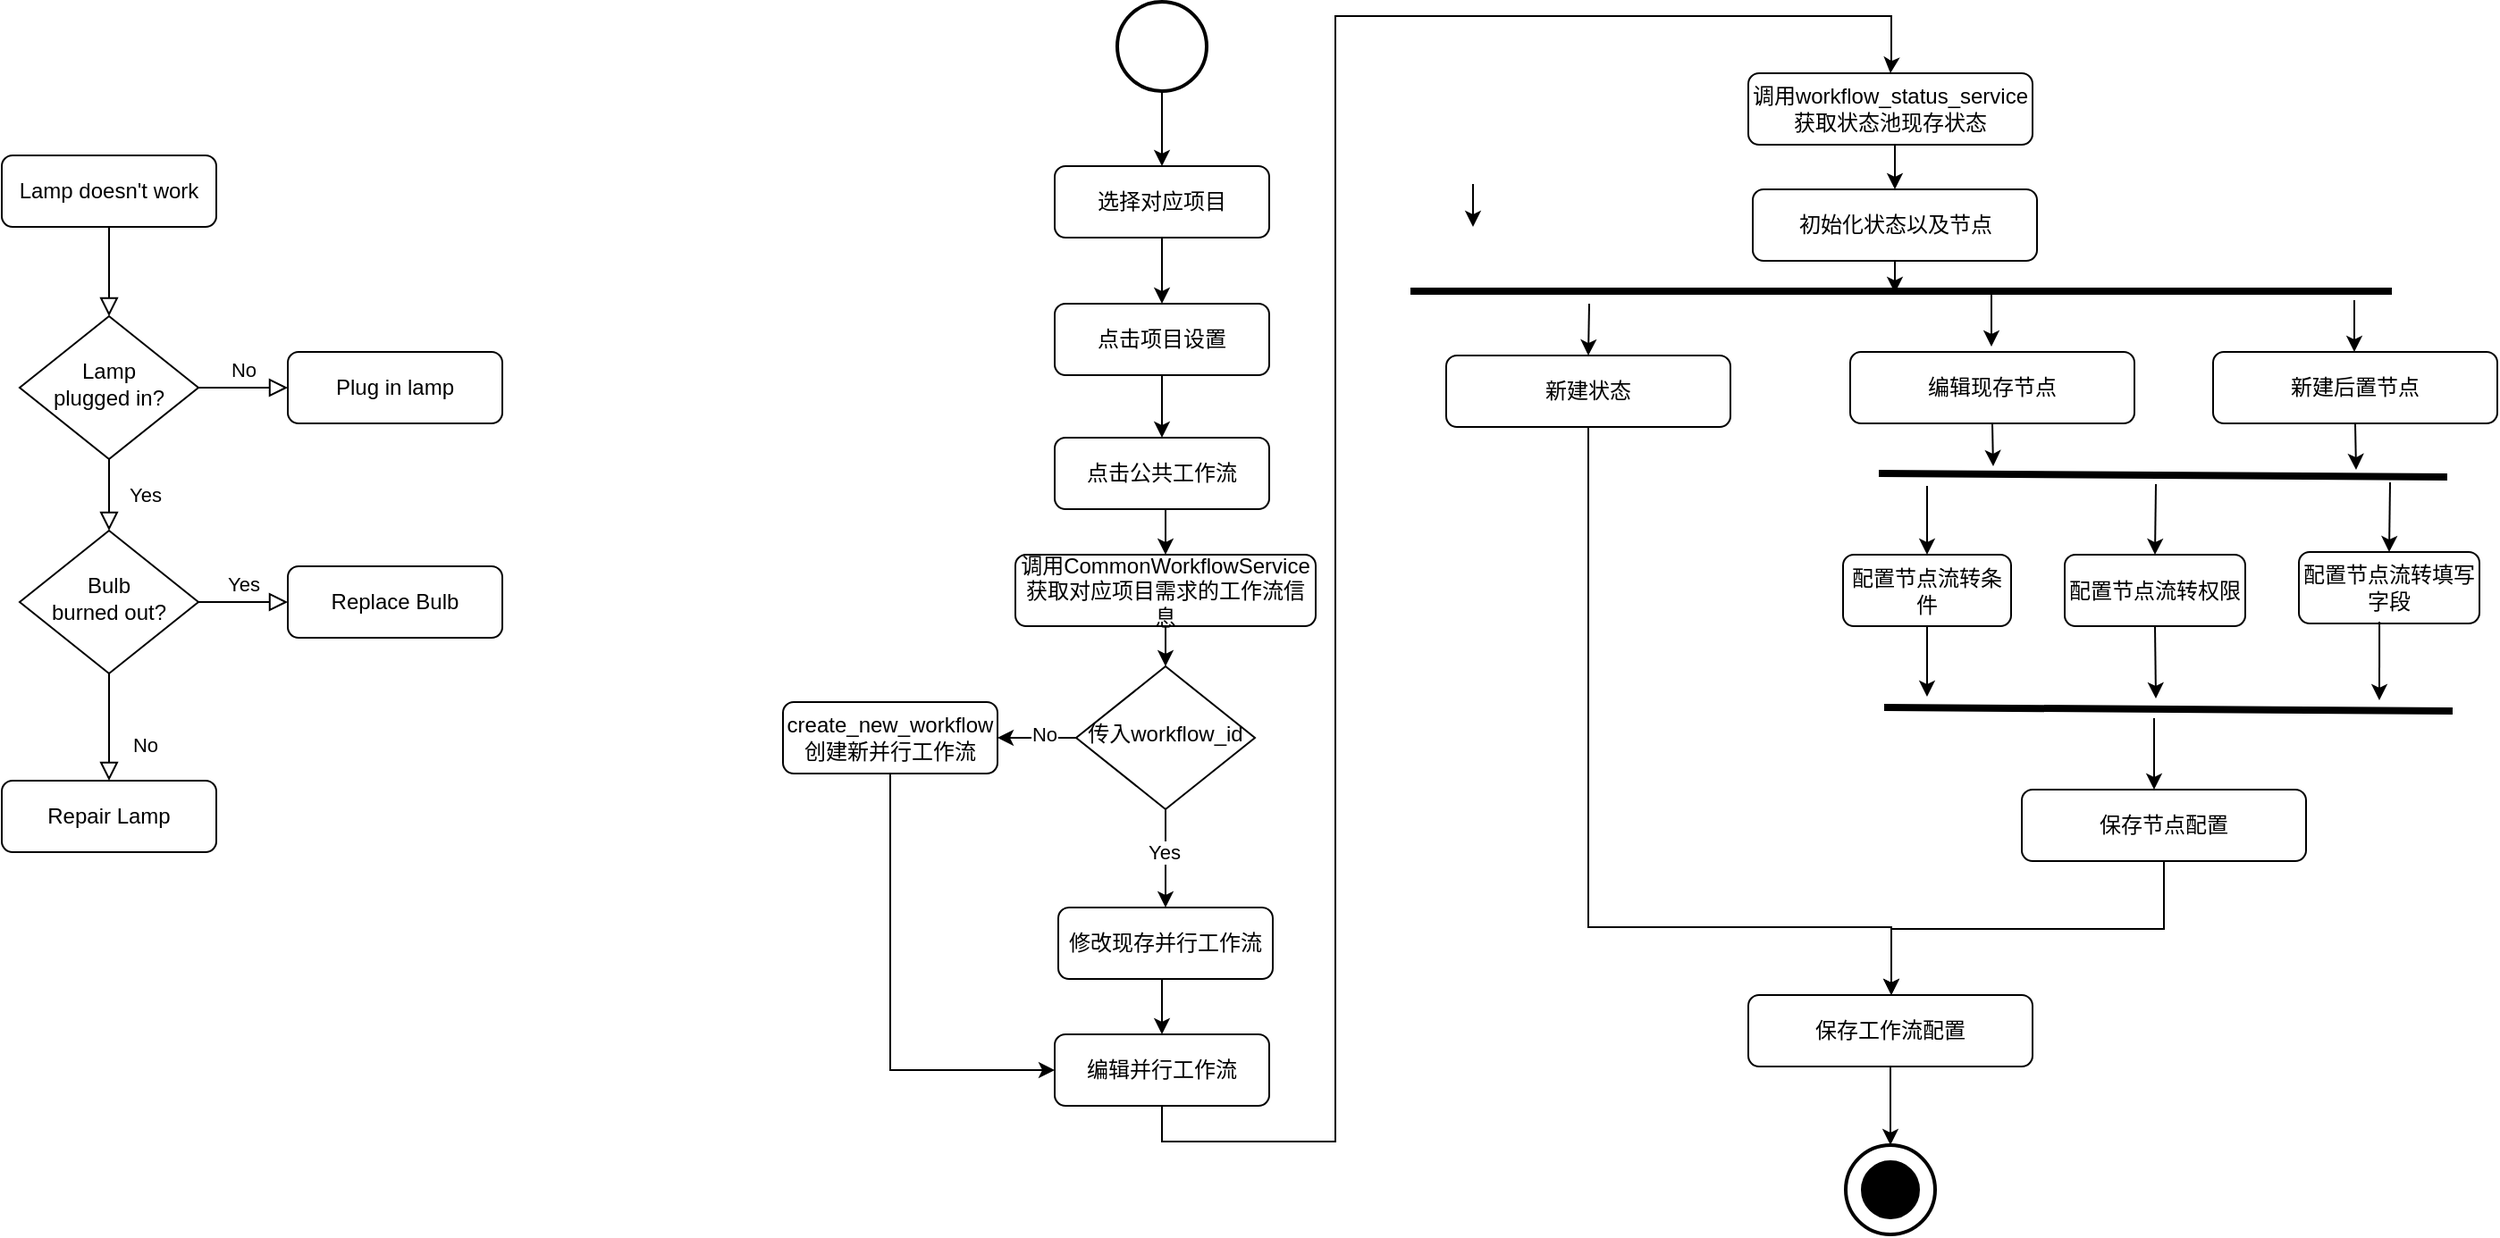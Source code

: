 <mxfile version="26.0.16">
  <diagram id="C5RBs43oDa-KdzZeNtuy" name="Page-1">
    <mxGraphModel dx="1306" dy="1225" grid="0" gridSize="10" guides="1" tooltips="1" connect="1" arrows="1" fold="1" page="0" pageScale="1" pageWidth="827" pageHeight="1169" math="0" shadow="0">
      <root>
        <mxCell id="WIyWlLk6GJQsqaUBKTNV-0" />
        <mxCell id="WIyWlLk6GJQsqaUBKTNV-1" parent="WIyWlLk6GJQsqaUBKTNV-0" />
        <mxCell id="ijvyQktE0aWH16FiOcsG-1" value="" style="strokeWidth=2;html=1;shape=mxgraph.flowchart.start_2;whiteSpace=wrap;aspect=fixed;" parent="WIyWlLk6GJQsqaUBKTNV-1" vertex="1">
          <mxGeometry x="1191.5" y="634" width="50" height="50" as="geometry" />
        </mxCell>
        <mxCell id="WIyWlLk6GJQsqaUBKTNV-2" value="" style="rounded=0;html=1;jettySize=auto;orthogonalLoop=1;fontSize=11;endArrow=block;endFill=0;endSize=8;strokeWidth=1;shadow=0;labelBackgroundColor=none;edgeStyle=orthogonalEdgeStyle;" parent="WIyWlLk6GJQsqaUBKTNV-1" source="WIyWlLk6GJQsqaUBKTNV-3" target="WIyWlLk6GJQsqaUBKTNV-6" edge="1">
          <mxGeometry relative="1" as="geometry" />
        </mxCell>
        <mxCell id="WIyWlLk6GJQsqaUBKTNV-3" value="Lamp doesn&#39;t work" style="rounded=1;whiteSpace=wrap;html=1;fontSize=12;glass=0;strokeWidth=1;shadow=0;" parent="WIyWlLk6GJQsqaUBKTNV-1" vertex="1">
          <mxGeometry x="160" y="80" width="120" height="40" as="geometry" />
        </mxCell>
        <mxCell id="WIyWlLk6GJQsqaUBKTNV-4" value="Yes" style="rounded=0;html=1;jettySize=auto;orthogonalLoop=1;fontSize=11;endArrow=block;endFill=0;endSize=8;strokeWidth=1;shadow=0;labelBackgroundColor=none;edgeStyle=orthogonalEdgeStyle;" parent="WIyWlLk6GJQsqaUBKTNV-1" source="WIyWlLk6GJQsqaUBKTNV-6" target="WIyWlLk6GJQsqaUBKTNV-10" edge="1">
          <mxGeometry y="20" relative="1" as="geometry">
            <mxPoint as="offset" />
          </mxGeometry>
        </mxCell>
        <mxCell id="WIyWlLk6GJQsqaUBKTNV-5" value="No" style="edgeStyle=orthogonalEdgeStyle;rounded=0;html=1;jettySize=auto;orthogonalLoop=1;fontSize=11;endArrow=block;endFill=0;endSize=8;strokeWidth=1;shadow=0;labelBackgroundColor=none;" parent="WIyWlLk6GJQsqaUBKTNV-1" source="WIyWlLk6GJQsqaUBKTNV-6" target="WIyWlLk6GJQsqaUBKTNV-7" edge="1">
          <mxGeometry y="10" relative="1" as="geometry">
            <mxPoint as="offset" />
          </mxGeometry>
        </mxCell>
        <mxCell id="WIyWlLk6GJQsqaUBKTNV-6" value="Lamp&lt;br&gt;plugged in?" style="rhombus;whiteSpace=wrap;html=1;shadow=0;fontFamily=Helvetica;fontSize=12;align=center;strokeWidth=1;spacing=6;spacingTop=-4;" parent="WIyWlLk6GJQsqaUBKTNV-1" vertex="1">
          <mxGeometry x="170" y="170" width="100" height="80" as="geometry" />
        </mxCell>
        <mxCell id="WIyWlLk6GJQsqaUBKTNV-7" value="Plug in lamp" style="rounded=1;whiteSpace=wrap;html=1;fontSize=12;glass=0;strokeWidth=1;shadow=0;" parent="WIyWlLk6GJQsqaUBKTNV-1" vertex="1">
          <mxGeometry x="320" y="190" width="120" height="40" as="geometry" />
        </mxCell>
        <mxCell id="WIyWlLk6GJQsqaUBKTNV-8" value="No" style="rounded=0;html=1;jettySize=auto;orthogonalLoop=1;fontSize=11;endArrow=block;endFill=0;endSize=8;strokeWidth=1;shadow=0;labelBackgroundColor=none;edgeStyle=orthogonalEdgeStyle;" parent="WIyWlLk6GJQsqaUBKTNV-1" source="WIyWlLk6GJQsqaUBKTNV-10" target="WIyWlLk6GJQsqaUBKTNV-11" edge="1">
          <mxGeometry x="0.333" y="20" relative="1" as="geometry">
            <mxPoint as="offset" />
          </mxGeometry>
        </mxCell>
        <mxCell id="WIyWlLk6GJQsqaUBKTNV-9" value="Yes" style="edgeStyle=orthogonalEdgeStyle;rounded=0;html=1;jettySize=auto;orthogonalLoop=1;fontSize=11;endArrow=block;endFill=0;endSize=8;strokeWidth=1;shadow=0;labelBackgroundColor=none;" parent="WIyWlLk6GJQsqaUBKTNV-1" source="WIyWlLk6GJQsqaUBKTNV-10" target="WIyWlLk6GJQsqaUBKTNV-12" edge="1">
          <mxGeometry y="10" relative="1" as="geometry">
            <mxPoint as="offset" />
          </mxGeometry>
        </mxCell>
        <mxCell id="WIyWlLk6GJQsqaUBKTNV-10" value="Bulb&lt;br&gt;burned out?" style="rhombus;whiteSpace=wrap;html=1;shadow=0;fontFamily=Helvetica;fontSize=12;align=center;strokeWidth=1;spacing=6;spacingTop=-4;" parent="WIyWlLk6GJQsqaUBKTNV-1" vertex="1">
          <mxGeometry x="170" y="290" width="100" height="80" as="geometry" />
        </mxCell>
        <mxCell id="WIyWlLk6GJQsqaUBKTNV-11" value="Repair Lamp" style="rounded=1;whiteSpace=wrap;html=1;fontSize=12;glass=0;strokeWidth=1;shadow=0;" parent="WIyWlLk6GJQsqaUBKTNV-1" vertex="1">
          <mxGeometry x="160" y="430" width="120" height="40" as="geometry" />
        </mxCell>
        <mxCell id="WIyWlLk6GJQsqaUBKTNV-12" value="Replace Bulb" style="rounded=1;whiteSpace=wrap;html=1;fontSize=12;glass=0;strokeWidth=1;shadow=0;" parent="WIyWlLk6GJQsqaUBKTNV-1" vertex="1">
          <mxGeometry x="320" y="310" width="120" height="40" as="geometry" />
        </mxCell>
        <mxCell id="ijvyQktE0aWH16FiOcsG-3" style="edgeStyle=orthogonalEdgeStyle;rounded=0;orthogonalLoop=1;jettySize=auto;html=1;exitX=0.5;exitY=1;exitDx=0;exitDy=0;exitPerimeter=0;entryX=0.5;entryY=0;entryDx=0;entryDy=0;" parent="WIyWlLk6GJQsqaUBKTNV-1" source="ijvyQktE0aWH16FiOcsG-4" target="ijvyQktE0aWH16FiOcsG-6" edge="1">
          <mxGeometry relative="1" as="geometry" />
        </mxCell>
        <mxCell id="ijvyQktE0aWH16FiOcsG-4" value="" style="strokeWidth=2;html=1;shape=mxgraph.flowchart.start_2;whiteSpace=wrap;aspect=fixed;" parent="WIyWlLk6GJQsqaUBKTNV-1" vertex="1">
          <mxGeometry x="784" y="-6" width="50" height="50" as="geometry" />
        </mxCell>
        <mxCell id="ijvyQktE0aWH16FiOcsG-5" style="edgeStyle=orthogonalEdgeStyle;rounded=0;orthogonalLoop=1;jettySize=auto;html=1;exitX=0.5;exitY=1;exitDx=0;exitDy=0;entryX=0.5;entryY=0;entryDx=0;entryDy=0;" parent="WIyWlLk6GJQsqaUBKTNV-1" source="ijvyQktE0aWH16FiOcsG-6" target="ijvyQktE0aWH16FiOcsG-8" edge="1">
          <mxGeometry relative="1" as="geometry" />
        </mxCell>
        <mxCell id="ijvyQktE0aWH16FiOcsG-6" value="选择对应项目" style="rounded=1;whiteSpace=wrap;html=1;fontSize=12;glass=0;strokeWidth=1;shadow=0;" parent="WIyWlLk6GJQsqaUBKTNV-1" vertex="1">
          <mxGeometry x="749" y="86" width="120" height="40" as="geometry" />
        </mxCell>
        <mxCell id="ijvyQktE0aWH16FiOcsG-7" style="edgeStyle=orthogonalEdgeStyle;rounded=0;orthogonalLoop=1;jettySize=auto;html=1;exitX=0.5;exitY=1;exitDx=0;exitDy=0;entryX=0.5;entryY=0;entryDx=0;entryDy=0;" parent="WIyWlLk6GJQsqaUBKTNV-1" source="ijvyQktE0aWH16FiOcsG-8" target="ijvyQktE0aWH16FiOcsG-10" edge="1">
          <mxGeometry relative="1" as="geometry" />
        </mxCell>
        <mxCell id="ijvyQktE0aWH16FiOcsG-8" value="点击项目设置" style="rounded=1;whiteSpace=wrap;html=1;fontSize=12;glass=0;strokeWidth=1;shadow=0;" parent="WIyWlLk6GJQsqaUBKTNV-1" vertex="1">
          <mxGeometry x="749" y="163" width="120" height="40" as="geometry" />
        </mxCell>
        <mxCell id="ijvyQktE0aWH16FiOcsG-9" style="edgeStyle=orthogonalEdgeStyle;rounded=0;orthogonalLoop=1;jettySize=auto;html=1;exitX=0.5;exitY=1;exitDx=0;exitDy=0;entryX=0.5;entryY=0;entryDx=0;entryDy=0;" parent="WIyWlLk6GJQsqaUBKTNV-1" source="ijvyQktE0aWH16FiOcsG-10" target="ijvyQktE0aWH16FiOcsG-18" edge="1">
          <mxGeometry relative="1" as="geometry" />
        </mxCell>
        <mxCell id="ijvyQktE0aWH16FiOcsG-10" value="点击公共工作流" style="rounded=1;whiteSpace=wrap;html=1;fontSize=12;glass=0;strokeWidth=1;shadow=0;" parent="WIyWlLk6GJQsqaUBKTNV-1" vertex="1">
          <mxGeometry x="749" y="238" width="120" height="40" as="geometry" />
        </mxCell>
        <mxCell id="ijvyQktE0aWH16FiOcsG-11" style="edgeStyle=orthogonalEdgeStyle;rounded=0;orthogonalLoop=1;jettySize=auto;html=1;exitX=0.5;exitY=1;exitDx=0;exitDy=0;entryX=0.5;entryY=0;entryDx=0;entryDy=0;" parent="WIyWlLk6GJQsqaUBKTNV-1" source="ijvyQktE0aWH16FiOcsG-12" edge="1" target="fLVtpyb-fq-U4lBU-cG4-1">
          <mxGeometry relative="1" as="geometry">
            <mxPoint x="1217" y="76" as="targetPoint" />
            <Array as="points">
              <mxPoint x="809" y="632" />
              <mxPoint x="906" y="632" />
              <mxPoint x="906" y="2" />
              <mxPoint x="1217" y="2" />
              <mxPoint x="1217" y="28" />
            </Array>
          </mxGeometry>
        </mxCell>
        <mxCell id="ijvyQktE0aWH16FiOcsG-12" value="编辑并行工作流" style="rounded=1;whiteSpace=wrap;html=1;fontSize=12;glass=0;strokeWidth=1;shadow=0;" parent="WIyWlLk6GJQsqaUBKTNV-1" vertex="1">
          <mxGeometry x="749" y="572" width="120" height="40" as="geometry" />
        </mxCell>
        <mxCell id="ijvyQktE0aWH16FiOcsG-13" style="edgeStyle=orthogonalEdgeStyle;rounded=0;orthogonalLoop=1;jettySize=auto;html=1;exitX=0.5;exitY=1;exitDx=0;exitDy=0;entryX=0;entryY=0.5;entryDx=0;entryDy=0;" parent="WIyWlLk6GJQsqaUBKTNV-1" source="ijvyQktE0aWH16FiOcsG-14" target="ijvyQktE0aWH16FiOcsG-12" edge="1">
          <mxGeometry relative="1" as="geometry" />
        </mxCell>
        <mxCell id="ijvyQktE0aWH16FiOcsG-14" value="create_new_workflow&lt;div&gt;创建新并行工作流&lt;/div&gt;" style="rounded=1;whiteSpace=wrap;html=1;fontSize=12;glass=0;strokeWidth=1;shadow=0;" parent="WIyWlLk6GJQsqaUBKTNV-1" vertex="1">
          <mxGeometry x="597" y="386" width="120" height="40" as="geometry" />
        </mxCell>
        <mxCell id="ijvyQktE0aWH16FiOcsG-15" style="edgeStyle=orthogonalEdgeStyle;rounded=0;orthogonalLoop=1;jettySize=auto;html=1;exitX=0.5;exitY=1;exitDx=0;exitDy=0;entryX=0.5;entryY=0;entryDx=0;entryDy=0;" parent="WIyWlLk6GJQsqaUBKTNV-1" source="ijvyQktE0aWH16FiOcsG-16" target="ijvyQktE0aWH16FiOcsG-12" edge="1">
          <mxGeometry relative="1" as="geometry" />
        </mxCell>
        <mxCell id="ijvyQktE0aWH16FiOcsG-16" value="修改现存并行工作流" style="rounded=1;whiteSpace=wrap;html=1;fontSize=12;glass=0;strokeWidth=1;shadow=0;" parent="WIyWlLk6GJQsqaUBKTNV-1" vertex="1">
          <mxGeometry x="751" y="501" width="120" height="40" as="geometry" />
        </mxCell>
        <mxCell id="ijvyQktE0aWH16FiOcsG-17" style="edgeStyle=orthogonalEdgeStyle;rounded=0;orthogonalLoop=1;jettySize=auto;html=1;exitX=0.5;exitY=1;exitDx=0;exitDy=0;entryX=0.5;entryY=0;entryDx=0;entryDy=0;" parent="WIyWlLk6GJQsqaUBKTNV-1" source="ijvyQktE0aWH16FiOcsG-18" target="ijvyQktE0aWH16FiOcsG-23" edge="1">
          <mxGeometry relative="1" as="geometry" />
        </mxCell>
        <mxCell id="ijvyQktE0aWH16FiOcsG-18" value="调用CommonWorkflowService获取对应项目需求的工作流信息" style="rounded=1;whiteSpace=wrap;html=1;fontSize=12;glass=0;strokeWidth=1;shadow=0;" parent="WIyWlLk6GJQsqaUBKTNV-1" vertex="1">
          <mxGeometry x="727" y="303.5" width="168" height="40" as="geometry" />
        </mxCell>
        <mxCell id="ijvyQktE0aWH16FiOcsG-19" style="edgeStyle=orthogonalEdgeStyle;rounded=0;orthogonalLoop=1;jettySize=auto;html=1;exitX=0.5;exitY=1;exitDx=0;exitDy=0;entryX=0.5;entryY=0;entryDx=0;entryDy=0;" parent="WIyWlLk6GJQsqaUBKTNV-1" source="ijvyQktE0aWH16FiOcsG-23" target="ijvyQktE0aWH16FiOcsG-16" edge="1">
          <mxGeometry relative="1" as="geometry" />
        </mxCell>
        <mxCell id="ijvyQktE0aWH16FiOcsG-20" value="Yes" style="edgeLabel;html=1;align=center;verticalAlign=middle;resizable=0;points=[];" parent="ijvyQktE0aWH16FiOcsG-19" vertex="1" connectable="0">
          <mxGeometry x="-0.127" y="-1" relative="1" as="geometry">
            <mxPoint as="offset" />
          </mxGeometry>
        </mxCell>
        <mxCell id="ijvyQktE0aWH16FiOcsG-21" style="edgeStyle=orthogonalEdgeStyle;rounded=0;orthogonalLoop=1;jettySize=auto;html=1;exitX=0;exitY=0.5;exitDx=0;exitDy=0;entryX=1;entryY=0.5;entryDx=0;entryDy=0;" parent="WIyWlLk6GJQsqaUBKTNV-1" source="ijvyQktE0aWH16FiOcsG-23" target="ijvyQktE0aWH16FiOcsG-14" edge="1">
          <mxGeometry relative="1" as="geometry" />
        </mxCell>
        <mxCell id="ijvyQktE0aWH16FiOcsG-22" value="No" style="edgeLabel;html=1;align=center;verticalAlign=middle;resizable=0;points=[];" parent="ijvyQktE0aWH16FiOcsG-21" vertex="1" connectable="0">
          <mxGeometry x="-0.16" y="-2" relative="1" as="geometry">
            <mxPoint as="offset" />
          </mxGeometry>
        </mxCell>
        <mxCell id="ijvyQktE0aWH16FiOcsG-23" value="传入workflow_id" style="rhombus;whiteSpace=wrap;html=1;shadow=0;fontFamily=Helvetica;fontSize=12;align=center;strokeWidth=1;spacing=6;spacingTop=-4;" parent="WIyWlLk6GJQsqaUBKTNV-1" vertex="1">
          <mxGeometry x="761" y="366" width="100" height="80" as="geometry" />
        </mxCell>
        <mxCell id="ijvyQktE0aWH16FiOcsG-24" value="" style="endArrow=none;html=1;rounded=0;strokeWidth=4;" parent="WIyWlLk6GJQsqaUBKTNV-1" edge="1">
          <mxGeometry width="50" height="50" relative="1" as="geometry">
            <mxPoint x="948" y="156" as="sourcePoint" />
            <mxPoint x="1497" y="156" as="targetPoint" />
          </mxGeometry>
        </mxCell>
        <mxCell id="ijvyQktE0aWH16FiOcsG-69" value="" style="endArrow=classic;html=1;rounded=0;entryX=0.5;entryY=0;entryDx=0;entryDy=0;exitX=0.5;exitY=1;exitDx=0;exitDy=0;entryPerimeter=0;" parent="WIyWlLk6GJQsqaUBKTNV-1" edge="1" target="ijvyQktE0aWH16FiOcsG-1" source="49A24pzIiJAgQysdjWnC-16">
          <mxGeometry width="50" height="50" relative="1" as="geometry">
            <mxPoint x="1218.7" y="604" as="sourcePoint" />
            <mxPoint x="1218.7" y="634" as="targetPoint" />
          </mxGeometry>
        </mxCell>
        <mxCell id="ijvyQktE0aWH16FiOcsG-72" value="" style="endArrow=classic;html=1;rounded=0;" parent="WIyWlLk6GJQsqaUBKTNV-1" edge="1">
          <mxGeometry width="50" height="50" relative="1" as="geometry">
            <mxPoint x="983" y="96" as="sourcePoint" />
            <mxPoint x="983" y="120" as="targetPoint" />
          </mxGeometry>
        </mxCell>
        <mxCell id="49A24pzIiJAgQysdjWnC-1" style="edgeStyle=orthogonalEdgeStyle;rounded=0;orthogonalLoop=1;jettySize=auto;html=1;exitX=0.5;exitY=1;exitDx=0;exitDy=0;" edge="1" parent="WIyWlLk6GJQsqaUBKTNV-1" source="fLVtpyb-fq-U4lBU-cG4-0">
          <mxGeometry relative="1" as="geometry">
            <mxPoint x="1219" y="157" as="targetPoint" />
          </mxGeometry>
        </mxCell>
        <mxCell id="fLVtpyb-fq-U4lBU-cG4-0" value="初始化状态以及节点" style="rounded=1;whiteSpace=wrap;html=1;fontSize=12;glass=0;strokeWidth=1;shadow=0;" parent="WIyWlLk6GJQsqaUBKTNV-1" vertex="1">
          <mxGeometry x="1139.5" y="99" width="159" height="40" as="geometry" />
        </mxCell>
        <mxCell id="49A24pzIiJAgQysdjWnC-0" style="edgeStyle=orthogonalEdgeStyle;rounded=0;orthogonalLoop=1;jettySize=auto;html=1;exitX=0.5;exitY=1;exitDx=0;exitDy=0;entryX=0.5;entryY=0;entryDx=0;entryDy=0;" edge="1" parent="WIyWlLk6GJQsqaUBKTNV-1" source="fLVtpyb-fq-U4lBU-cG4-1" target="fLVtpyb-fq-U4lBU-cG4-0">
          <mxGeometry relative="1" as="geometry" />
        </mxCell>
        <mxCell id="fLVtpyb-fq-U4lBU-cG4-1" value="调用workflow_status_service获取状态池现存状态" style="rounded=1;whiteSpace=wrap;html=1;fontSize=12;glass=0;strokeWidth=1;shadow=0;" parent="WIyWlLk6GJQsqaUBKTNV-1" vertex="1">
          <mxGeometry x="1137" y="34" width="159" height="40" as="geometry" />
        </mxCell>
        <mxCell id="fLVtpyb-fq-U4lBU-cG4-2" value="新建后置节点" style="rounded=1;whiteSpace=wrap;html=1;fontSize=12;glass=0;strokeWidth=1;shadow=0;" parent="WIyWlLk6GJQsqaUBKTNV-1" vertex="1">
          <mxGeometry x="1397" y="190" width="159" height="40" as="geometry" />
        </mxCell>
        <mxCell id="fLVtpyb-fq-U4lBU-cG4-3" value="编辑现存节点" style="rounded=1;whiteSpace=wrap;html=1;fontSize=12;glass=0;strokeWidth=1;shadow=0;" parent="WIyWlLk6GJQsqaUBKTNV-1" vertex="1">
          <mxGeometry x="1194" y="190" width="159" height="40" as="geometry" />
        </mxCell>
        <mxCell id="49A24pzIiJAgQysdjWnC-2" value="配置节点流转条件" style="rounded=1;whiteSpace=wrap;html=1;fontSize=12;glass=0;strokeWidth=1;shadow=0;" vertex="1" parent="WIyWlLk6GJQsqaUBKTNV-1">
          <mxGeometry x="1190" y="303.5" width="94" height="40" as="geometry" />
        </mxCell>
        <mxCell id="49A24pzIiJAgQysdjWnC-3" value="配置节点流转权限" style="rounded=1;whiteSpace=wrap;html=1;fontSize=12;glass=0;strokeWidth=1;shadow=0;" vertex="1" parent="WIyWlLk6GJQsqaUBKTNV-1">
          <mxGeometry x="1314" y="303.5" width="101" height="40" as="geometry" />
        </mxCell>
        <mxCell id="49A24pzIiJAgQysdjWnC-4" value="配置节点流转填写字段" style="rounded=1;whiteSpace=wrap;html=1;fontSize=12;glass=0;strokeWidth=1;shadow=0;" vertex="1" parent="WIyWlLk6GJQsqaUBKTNV-1">
          <mxGeometry x="1445" y="302" width="101" height="40" as="geometry" />
        </mxCell>
        <mxCell id="49A24pzIiJAgQysdjWnC-5" value="" style="endArrow=none;html=1;rounded=0;strokeWidth=4;" edge="1" parent="WIyWlLk6GJQsqaUBKTNV-1">
          <mxGeometry width="50" height="50" relative="1" as="geometry">
            <mxPoint x="1210" y="258" as="sourcePoint" />
            <mxPoint x="1528" y="260" as="targetPoint" />
          </mxGeometry>
        </mxCell>
        <mxCell id="49A24pzIiJAgQysdjWnC-6" value="" style="endArrow=classic;html=1;rounded=0;exitX=0.5;exitY=1;exitDx=0;exitDy=0;" edge="1" parent="WIyWlLk6GJQsqaUBKTNV-1" source="fLVtpyb-fq-U4lBU-cG4-3">
          <mxGeometry width="50" height="50" relative="1" as="geometry">
            <mxPoint x="1277" y="221" as="sourcePoint" />
            <mxPoint x="1274" y="254" as="targetPoint" />
          </mxGeometry>
        </mxCell>
        <mxCell id="49A24pzIiJAgQysdjWnC-7" value="" style="endArrow=classic;html=1;rounded=0;exitX=0.5;exitY=1;exitDx=0;exitDy=0;" edge="1" parent="WIyWlLk6GJQsqaUBKTNV-1" source="fLVtpyb-fq-U4lBU-cG4-2">
          <mxGeometry width="50" height="50" relative="1" as="geometry">
            <mxPoint x="1479" y="215" as="sourcePoint" />
            <mxPoint x="1477" y="256" as="targetPoint" />
          </mxGeometry>
        </mxCell>
        <mxCell id="49A24pzIiJAgQysdjWnC-8" value="" style="endArrow=classic;html=1;rounded=0;entryX=0.5;entryY=0;entryDx=0;entryDy=0;" edge="1" parent="WIyWlLk6GJQsqaUBKTNV-1" target="49A24pzIiJAgQysdjWnC-2">
          <mxGeometry width="50" height="50" relative="1" as="geometry">
            <mxPoint x="1237" y="265" as="sourcePoint" />
            <mxPoint x="1246" y="306" as="targetPoint" />
          </mxGeometry>
        </mxCell>
        <mxCell id="49A24pzIiJAgQysdjWnC-10" value="" style="endArrow=classic;html=1;rounded=0;entryX=0.5;entryY=0;entryDx=0;entryDy=0;" edge="1" parent="WIyWlLk6GJQsqaUBKTNV-1" target="49A24pzIiJAgQysdjWnC-3">
          <mxGeometry width="50" height="50" relative="1" as="geometry">
            <mxPoint x="1365" y="264" as="sourcePoint" />
            <mxPoint x="1247" y="314" as="targetPoint" />
          </mxGeometry>
        </mxCell>
        <mxCell id="49A24pzIiJAgQysdjWnC-11" value="" style="endArrow=classic;html=1;rounded=0;entryX=0.5;entryY=0;entryDx=0;entryDy=0;" edge="1" parent="WIyWlLk6GJQsqaUBKTNV-1" target="49A24pzIiJAgQysdjWnC-4">
          <mxGeometry width="50" height="50" relative="1" as="geometry">
            <mxPoint x="1496" y="263" as="sourcePoint" />
            <mxPoint x="1375" y="314" as="targetPoint" />
          </mxGeometry>
        </mxCell>
        <mxCell id="49A24pzIiJAgQysdjWnC-12" value="" style="endArrow=none;html=1;rounded=0;strokeWidth=4;" edge="1" parent="WIyWlLk6GJQsqaUBKTNV-1">
          <mxGeometry width="50" height="50" relative="1" as="geometry">
            <mxPoint x="1213" y="389" as="sourcePoint" />
            <mxPoint x="1531" y="391" as="targetPoint" />
          </mxGeometry>
        </mxCell>
        <mxCell id="49A24pzIiJAgQysdjWnC-13" value="" style="endArrow=classic;html=1;rounded=0;exitX=0.5;exitY=1;exitDx=0;exitDy=0;" edge="1" parent="WIyWlLk6GJQsqaUBKTNV-1" source="49A24pzIiJAgQysdjWnC-2">
          <mxGeometry width="50" height="50" relative="1" as="geometry">
            <mxPoint x="1247" y="275" as="sourcePoint" />
            <mxPoint x="1237" y="383" as="targetPoint" />
          </mxGeometry>
        </mxCell>
        <mxCell id="49A24pzIiJAgQysdjWnC-14" value="" style="endArrow=classic;html=1;rounded=0;exitX=0.5;exitY=1;exitDx=0;exitDy=0;" edge="1" parent="WIyWlLk6GJQsqaUBKTNV-1" source="49A24pzIiJAgQysdjWnC-3">
          <mxGeometry width="50" height="50" relative="1" as="geometry">
            <mxPoint x="1247" y="354" as="sourcePoint" />
            <mxPoint x="1365" y="384" as="targetPoint" />
          </mxGeometry>
        </mxCell>
        <mxCell id="49A24pzIiJAgQysdjWnC-15" value="" style="endArrow=classic;html=1;rounded=0;exitX=0.446;exitY=0.975;exitDx=0;exitDy=0;exitPerimeter=0;" edge="1" parent="WIyWlLk6GJQsqaUBKTNV-1" source="49A24pzIiJAgQysdjWnC-4">
          <mxGeometry width="50" height="50" relative="1" as="geometry">
            <mxPoint x="1375" y="354" as="sourcePoint" />
            <mxPoint x="1490" y="385" as="targetPoint" />
          </mxGeometry>
        </mxCell>
        <mxCell id="49A24pzIiJAgQysdjWnC-16" value="保存工作流配置" style="rounded=1;whiteSpace=wrap;html=1;fontSize=12;glass=0;strokeWidth=1;shadow=0;" vertex="1" parent="WIyWlLk6GJQsqaUBKTNV-1">
          <mxGeometry x="1137" y="550" width="159" height="40" as="geometry" />
        </mxCell>
        <mxCell id="49A24pzIiJAgQysdjWnC-26" style="edgeStyle=orthogonalEdgeStyle;rounded=0;orthogonalLoop=1;jettySize=auto;html=1;exitX=0.5;exitY=1;exitDx=0;exitDy=0;" edge="1" parent="WIyWlLk6GJQsqaUBKTNV-1" source="49A24pzIiJAgQysdjWnC-17" target="49A24pzIiJAgQysdjWnC-16">
          <mxGeometry relative="1" as="geometry">
            <Array as="points">
              <mxPoint x="1048" y="512" />
              <mxPoint x="1217" y="512" />
            </Array>
          </mxGeometry>
        </mxCell>
        <mxCell id="49A24pzIiJAgQysdjWnC-17" value="新建状态" style="rounded=1;whiteSpace=wrap;html=1;fontSize=12;glass=0;strokeWidth=1;shadow=0;" vertex="1" parent="WIyWlLk6GJQsqaUBKTNV-1">
          <mxGeometry x="968" y="192" width="159" height="40" as="geometry" />
        </mxCell>
        <mxCell id="49A24pzIiJAgQysdjWnC-18" value="" style="endArrow=classic;html=1;rounded=0;entryX=0.5;entryY=0;entryDx=0;entryDy=0;" edge="1" parent="WIyWlLk6GJQsqaUBKTNV-1" target="49A24pzIiJAgQysdjWnC-17">
          <mxGeometry width="50" height="50" relative="1" as="geometry">
            <mxPoint x="1048" y="163" as="sourcePoint" />
            <mxPoint x="1040" y="190" as="targetPoint" />
          </mxGeometry>
        </mxCell>
        <mxCell id="49A24pzIiJAgQysdjWnC-19" value="" style="endArrow=classic;html=1;rounded=0;entryX=0.5;entryY=0;entryDx=0;entryDy=0;" edge="1" parent="WIyWlLk6GJQsqaUBKTNV-1">
          <mxGeometry width="50" height="50" relative="1" as="geometry">
            <mxPoint x="1273" y="158" as="sourcePoint" />
            <mxPoint x="1273" y="187" as="targetPoint" />
          </mxGeometry>
        </mxCell>
        <mxCell id="49A24pzIiJAgQysdjWnC-20" value="" style="endArrow=classic;html=1;rounded=0;entryX=0.5;entryY=0;entryDx=0;entryDy=0;" edge="1" parent="WIyWlLk6GJQsqaUBKTNV-1">
          <mxGeometry width="50" height="50" relative="1" as="geometry">
            <mxPoint x="1476" y="161" as="sourcePoint" />
            <mxPoint x="1476" y="190" as="targetPoint" />
          </mxGeometry>
        </mxCell>
        <mxCell id="49A24pzIiJAgQysdjWnC-25" style="edgeStyle=orthogonalEdgeStyle;rounded=0;orthogonalLoop=1;jettySize=auto;html=1;exitX=0.5;exitY=1;exitDx=0;exitDy=0;" edge="1" parent="WIyWlLk6GJQsqaUBKTNV-1" source="49A24pzIiJAgQysdjWnC-21" target="49A24pzIiJAgQysdjWnC-16">
          <mxGeometry relative="1" as="geometry">
            <Array as="points">
              <mxPoint x="1370" y="513" />
              <mxPoint x="1217" y="513" />
            </Array>
          </mxGeometry>
        </mxCell>
        <mxCell id="49A24pzIiJAgQysdjWnC-21" value="保存节点配置" style="rounded=1;whiteSpace=wrap;html=1;fontSize=12;glass=0;strokeWidth=1;shadow=0;" vertex="1" parent="WIyWlLk6GJQsqaUBKTNV-1">
          <mxGeometry x="1290" y="435" width="159" height="40" as="geometry" />
        </mxCell>
        <mxCell id="49A24pzIiJAgQysdjWnC-22" value="" style="endArrow=classic;html=1;rounded=0;entryX=0.5;entryY=0;entryDx=0;entryDy=0;" edge="1" parent="WIyWlLk6GJQsqaUBKTNV-1">
          <mxGeometry width="50" height="50" relative="1" as="geometry">
            <mxPoint x="1364" y="395" as="sourcePoint" />
            <mxPoint x="1364" y="435" as="targetPoint" />
          </mxGeometry>
        </mxCell>
        <mxCell id="ijvyQktE0aWH16FiOcsG-2" value="" style="strokeWidth=2;html=1;shape=mxgraph.flowchart.start_2;whiteSpace=wrap;aspect=fixed;fillColor=#000000;" parent="WIyWlLk6GJQsqaUBKTNV-1" vertex="1">
          <mxGeometry x="1201" y="643.5" width="31" height="31" as="geometry" />
        </mxCell>
      </root>
    </mxGraphModel>
  </diagram>
</mxfile>
